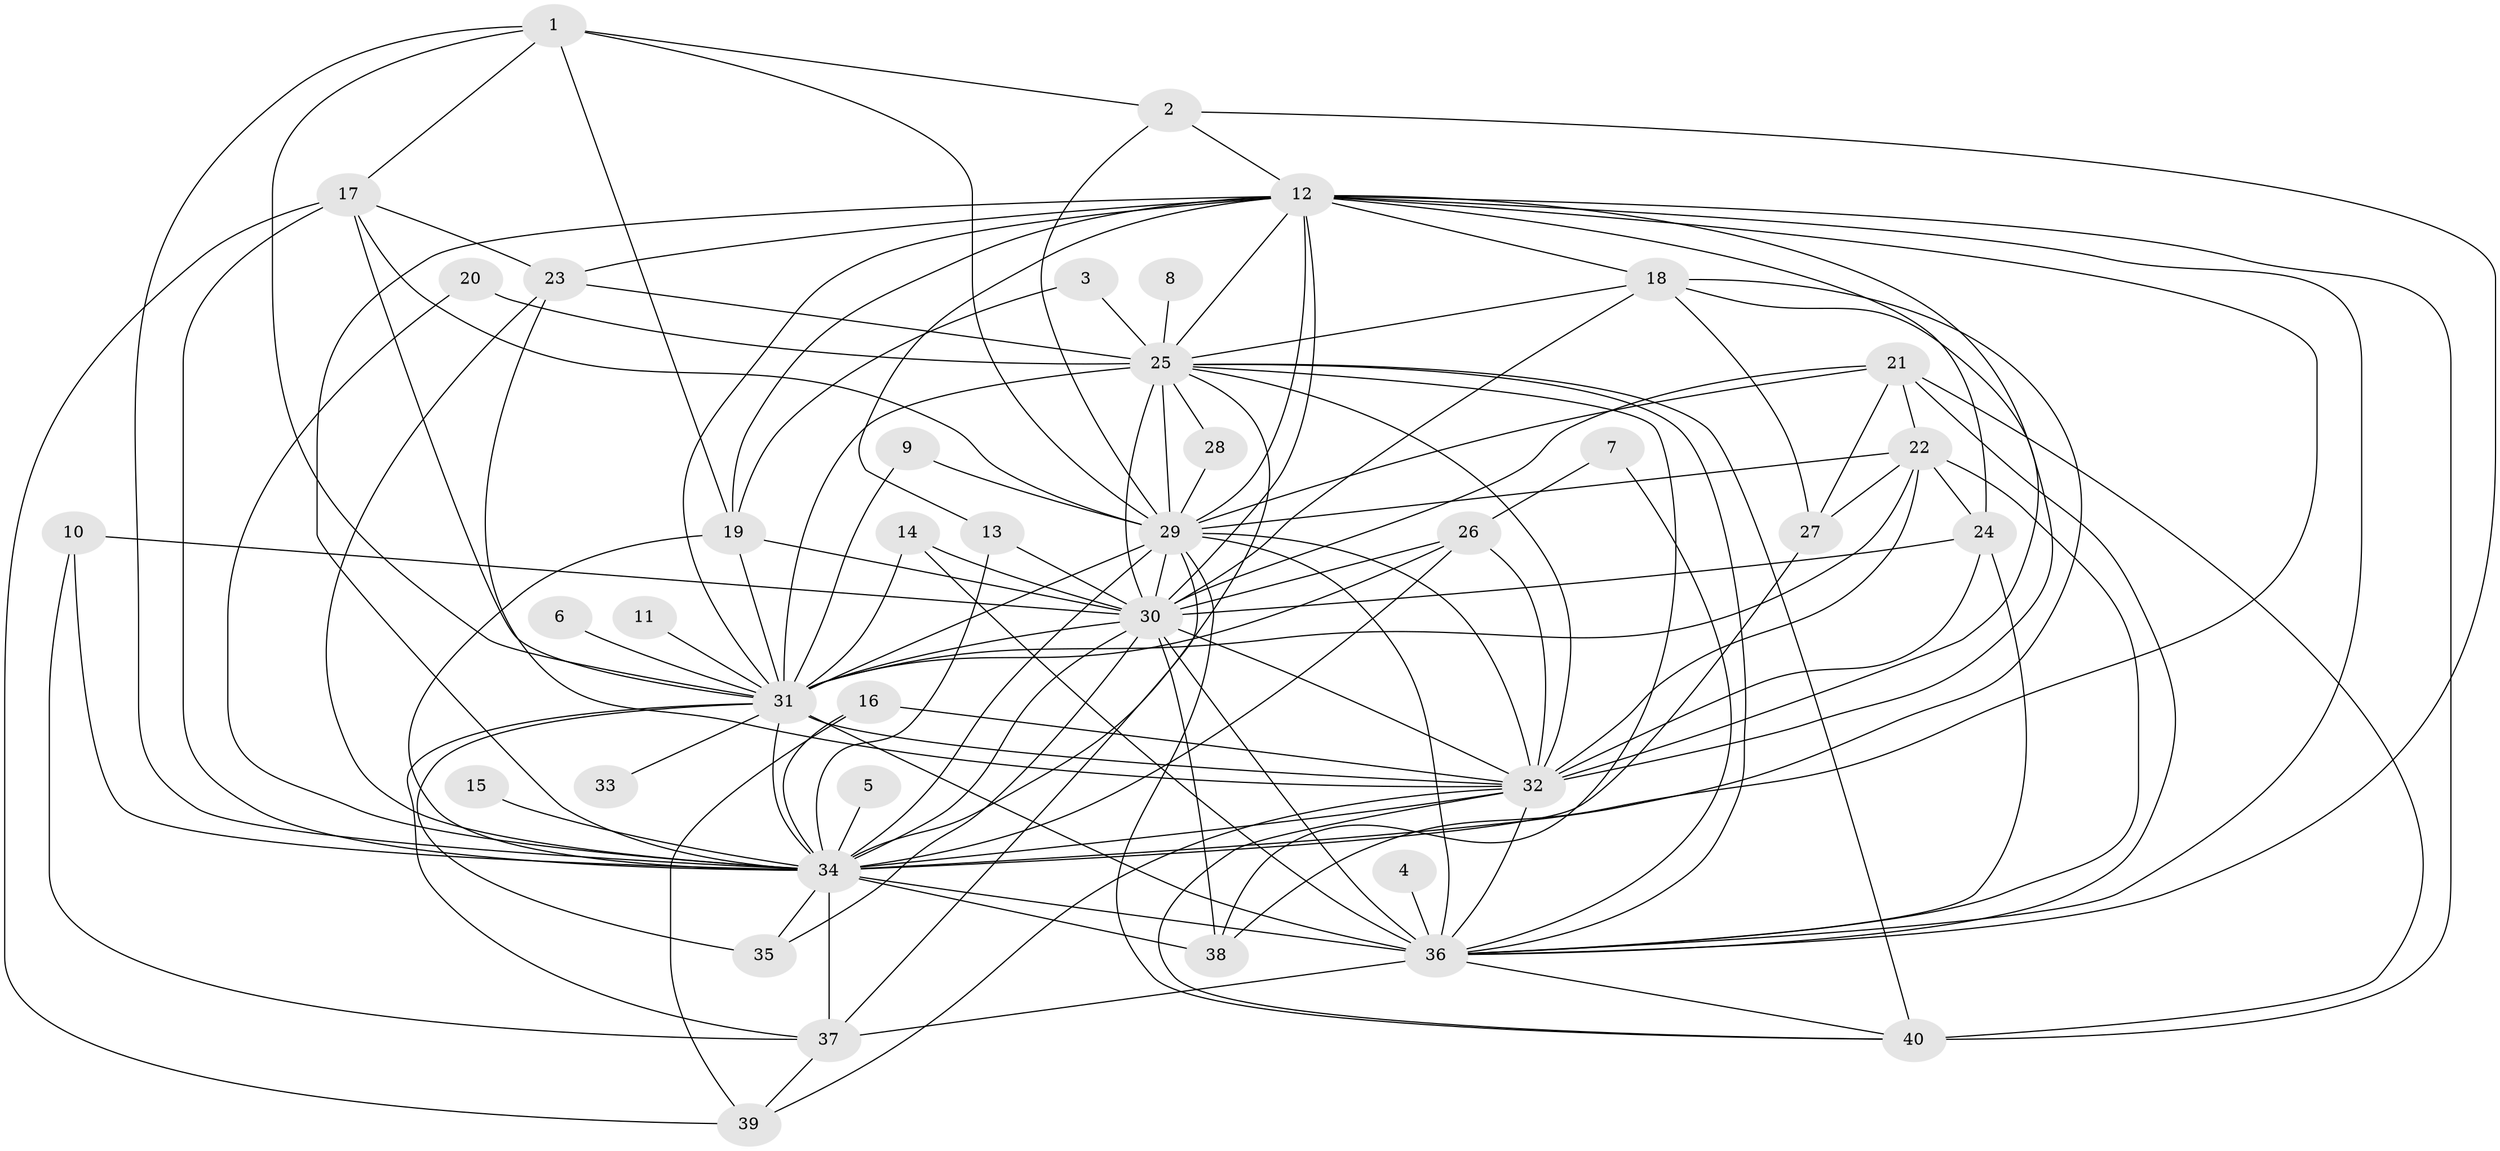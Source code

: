 // original degree distribution, {26: 0.007692307692307693, 21: 0.007692307692307693, 38: 0.007692307692307693, 18: 0.007692307692307693, 24: 0.015384615384615385, 25: 0.015384615384615385, 31: 0.007692307692307693, 16: 0.007692307692307693, 8: 0.007692307692307693, 6: 0.023076923076923078, 3: 0.2230769230769231, 5: 0.038461538461538464, 2: 0.5538461538461539, 4: 0.07692307692307693}
// Generated by graph-tools (version 1.1) at 2025/36/03/04/25 23:36:30]
// undirected, 40 vertices, 124 edges
graph export_dot {
  node [color=gray90,style=filled];
  1;
  2;
  3;
  4;
  5;
  6;
  7;
  8;
  9;
  10;
  11;
  12;
  13;
  14;
  15;
  16;
  17;
  18;
  19;
  20;
  21;
  22;
  23;
  24;
  25;
  26;
  27;
  28;
  29;
  30;
  31;
  32;
  33;
  34;
  35;
  36;
  37;
  38;
  39;
  40;
  1 -- 2 [weight=1.0];
  1 -- 17 [weight=1.0];
  1 -- 19 [weight=1.0];
  1 -- 29 [weight=2.0];
  1 -- 31 [weight=2.0];
  1 -- 34 [weight=1.0];
  2 -- 12 [weight=1.0];
  2 -- 29 [weight=1.0];
  2 -- 36 [weight=1.0];
  3 -- 19 [weight=1.0];
  3 -- 25 [weight=1.0];
  4 -- 36 [weight=1.0];
  5 -- 34 [weight=1.0];
  6 -- 31 [weight=1.0];
  7 -- 26 [weight=1.0];
  7 -- 36 [weight=1.0];
  8 -- 25 [weight=2.0];
  9 -- 29 [weight=1.0];
  9 -- 31 [weight=2.0];
  10 -- 30 [weight=2.0];
  10 -- 34 [weight=1.0];
  10 -- 37 [weight=1.0];
  11 -- 31 [weight=1.0];
  12 -- 13 [weight=1.0];
  12 -- 18 [weight=1.0];
  12 -- 19 [weight=1.0];
  12 -- 23 [weight=1.0];
  12 -- 24 [weight=1.0];
  12 -- 25 [weight=2.0];
  12 -- 29 [weight=2.0];
  12 -- 30 [weight=2.0];
  12 -- 31 [weight=3.0];
  12 -- 32 [weight=3.0];
  12 -- 34 [weight=1.0];
  12 -- 36 [weight=2.0];
  12 -- 38 [weight=1.0];
  12 -- 40 [weight=2.0];
  13 -- 30 [weight=1.0];
  13 -- 34 [weight=2.0];
  14 -- 30 [weight=1.0];
  14 -- 31 [weight=1.0];
  14 -- 36 [weight=1.0];
  15 -- 34 [weight=1.0];
  16 -- 32 [weight=1.0];
  16 -- 34 [weight=1.0];
  16 -- 39 [weight=1.0];
  17 -- 23 [weight=1.0];
  17 -- 29 [weight=1.0];
  17 -- 31 [weight=1.0];
  17 -- 34 [weight=1.0];
  17 -- 39 [weight=1.0];
  18 -- 25 [weight=1.0];
  18 -- 27 [weight=1.0];
  18 -- 30 [weight=1.0];
  18 -- 32 [weight=1.0];
  18 -- 34 [weight=1.0];
  19 -- 30 [weight=2.0];
  19 -- 31 [weight=1.0];
  19 -- 34 [weight=1.0];
  20 -- 25 [weight=2.0];
  20 -- 34 [weight=1.0];
  21 -- 22 [weight=1.0];
  21 -- 27 [weight=1.0];
  21 -- 29 [weight=1.0];
  21 -- 30 [weight=1.0];
  21 -- 36 [weight=1.0];
  21 -- 40 [weight=1.0];
  22 -- 24 [weight=1.0];
  22 -- 27 [weight=1.0];
  22 -- 29 [weight=1.0];
  22 -- 31 [weight=1.0];
  22 -- 32 [weight=2.0];
  22 -- 36 [weight=1.0];
  23 -- 25 [weight=1.0];
  23 -- 32 [weight=1.0];
  23 -- 34 [weight=1.0];
  24 -- 30 [weight=1.0];
  24 -- 32 [weight=1.0];
  24 -- 36 [weight=1.0];
  25 -- 28 [weight=1.0];
  25 -- 29 [weight=1.0];
  25 -- 30 [weight=4.0];
  25 -- 31 [weight=3.0];
  25 -- 32 [weight=1.0];
  25 -- 34 [weight=2.0];
  25 -- 36 [weight=1.0];
  25 -- 38 [weight=1.0];
  25 -- 40 [weight=1.0];
  26 -- 30 [weight=1.0];
  26 -- 31 [weight=1.0];
  26 -- 32 [weight=1.0];
  26 -- 34 [weight=3.0];
  27 -- 34 [weight=1.0];
  28 -- 29 [weight=1.0];
  29 -- 30 [weight=3.0];
  29 -- 31 [weight=2.0];
  29 -- 32 [weight=3.0];
  29 -- 34 [weight=1.0];
  29 -- 36 [weight=3.0];
  29 -- 37 [weight=1.0];
  29 -- 40 [weight=1.0];
  30 -- 31 [weight=7.0];
  30 -- 32 [weight=2.0];
  30 -- 34 [weight=3.0];
  30 -- 35 [weight=2.0];
  30 -- 36 [weight=6.0];
  30 -- 38 [weight=1.0];
  31 -- 32 [weight=3.0];
  31 -- 33 [weight=2.0];
  31 -- 34 [weight=2.0];
  31 -- 35 [weight=2.0];
  31 -- 36 [weight=2.0];
  31 -- 37 [weight=1.0];
  32 -- 34 [weight=2.0];
  32 -- 36 [weight=1.0];
  32 -- 39 [weight=1.0];
  32 -- 40 [weight=2.0];
  34 -- 35 [weight=1.0];
  34 -- 36 [weight=1.0];
  34 -- 37 [weight=3.0];
  34 -- 38 [weight=1.0];
  36 -- 37 [weight=2.0];
  36 -- 40 [weight=1.0];
  37 -- 39 [weight=1.0];
}
